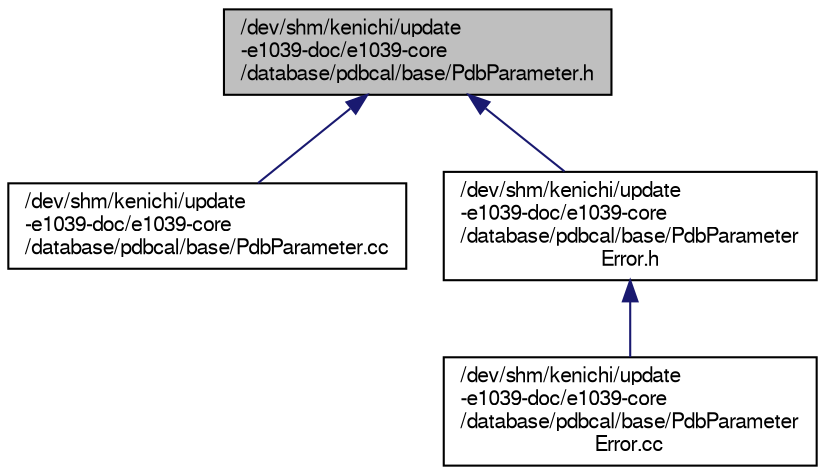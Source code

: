 digraph "/dev/shm/kenichi/update-e1039-doc/e1039-core/database/pdbcal/base/PdbParameter.h"
{
  bgcolor="transparent";
  edge [fontname="FreeSans",fontsize="10",labelfontname="FreeSans",labelfontsize="10"];
  node [fontname="FreeSans",fontsize="10",shape=record];
  Node1 [label="/dev/shm/kenichi/update\l-e1039-doc/e1039-core\l/database/pdbcal/base/PdbParameter.h",height=0.2,width=0.4,color="black", fillcolor="grey75", style="filled" fontcolor="black"];
  Node1 -> Node2 [dir="back",color="midnightblue",fontsize="10",style="solid",fontname="FreeSans"];
  Node2 [label="/dev/shm/kenichi/update\l-e1039-doc/e1039-core\l/database/pdbcal/base/PdbParameter.cc",height=0.2,width=0.4,color="black",URL="$d3/d36/PdbParameter_8cc.html"];
  Node1 -> Node3 [dir="back",color="midnightblue",fontsize="10",style="solid",fontname="FreeSans"];
  Node3 [label="/dev/shm/kenichi/update\l-e1039-doc/e1039-core\l/database/pdbcal/base/PdbParameter\lError.h",height=0.2,width=0.4,color="black",URL="$d4/dcc/PdbParameterError_8h.html"];
  Node3 -> Node4 [dir="back",color="midnightblue",fontsize="10",style="solid",fontname="FreeSans"];
  Node4 [label="/dev/shm/kenichi/update\l-e1039-doc/e1039-core\l/database/pdbcal/base/PdbParameter\lError.cc",height=0.2,width=0.4,color="black",URL="$d5/d3e/PdbParameterError_8cc.html"];
}
